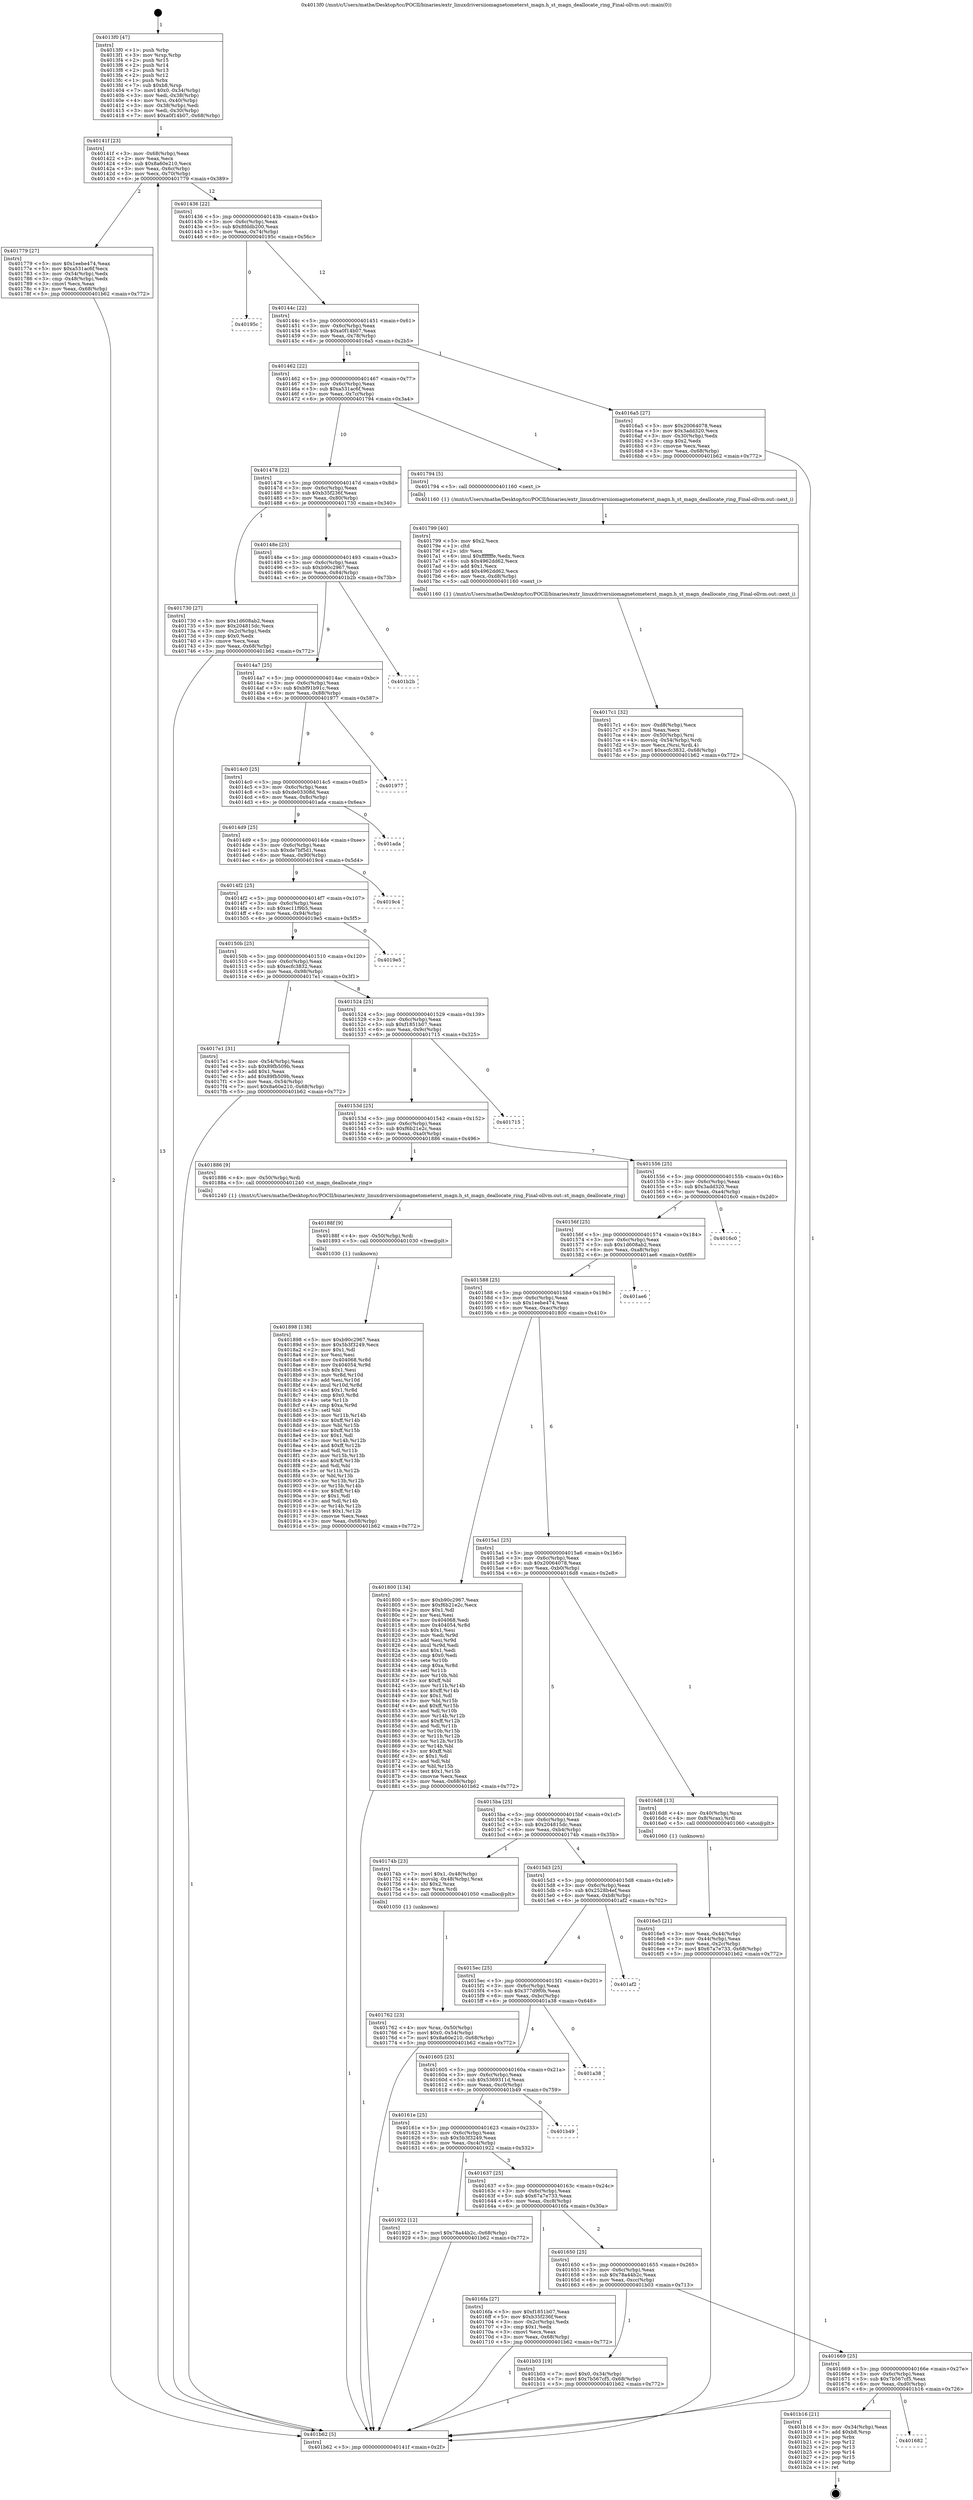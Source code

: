 digraph "0x4013f0" {
  label = "0x4013f0 (/mnt/c/Users/mathe/Desktop/tcc/POCII/binaries/extr_linuxdriversiiomagnetometerst_magn.h_st_magn_deallocate_ring_Final-ollvm.out::main(0))"
  labelloc = "t"
  node[shape=record]

  Entry [label="",width=0.3,height=0.3,shape=circle,fillcolor=black,style=filled]
  "0x40141f" [label="{
     0x40141f [23]\l
     | [instrs]\l
     &nbsp;&nbsp;0x40141f \<+3\>: mov -0x68(%rbp),%eax\l
     &nbsp;&nbsp;0x401422 \<+2\>: mov %eax,%ecx\l
     &nbsp;&nbsp;0x401424 \<+6\>: sub $0x8a60e210,%ecx\l
     &nbsp;&nbsp;0x40142a \<+3\>: mov %eax,-0x6c(%rbp)\l
     &nbsp;&nbsp;0x40142d \<+3\>: mov %ecx,-0x70(%rbp)\l
     &nbsp;&nbsp;0x401430 \<+6\>: je 0000000000401779 \<main+0x389\>\l
  }"]
  "0x401779" [label="{
     0x401779 [27]\l
     | [instrs]\l
     &nbsp;&nbsp;0x401779 \<+5\>: mov $0x1eebe474,%eax\l
     &nbsp;&nbsp;0x40177e \<+5\>: mov $0xa531ac6f,%ecx\l
     &nbsp;&nbsp;0x401783 \<+3\>: mov -0x54(%rbp),%edx\l
     &nbsp;&nbsp;0x401786 \<+3\>: cmp -0x48(%rbp),%edx\l
     &nbsp;&nbsp;0x401789 \<+3\>: cmovl %ecx,%eax\l
     &nbsp;&nbsp;0x40178c \<+3\>: mov %eax,-0x68(%rbp)\l
     &nbsp;&nbsp;0x40178f \<+5\>: jmp 0000000000401b62 \<main+0x772\>\l
  }"]
  "0x401436" [label="{
     0x401436 [22]\l
     | [instrs]\l
     &nbsp;&nbsp;0x401436 \<+5\>: jmp 000000000040143b \<main+0x4b\>\l
     &nbsp;&nbsp;0x40143b \<+3\>: mov -0x6c(%rbp),%eax\l
     &nbsp;&nbsp;0x40143e \<+5\>: sub $0x8fddb200,%eax\l
     &nbsp;&nbsp;0x401443 \<+3\>: mov %eax,-0x74(%rbp)\l
     &nbsp;&nbsp;0x401446 \<+6\>: je 000000000040195c \<main+0x56c\>\l
  }"]
  Exit [label="",width=0.3,height=0.3,shape=circle,fillcolor=black,style=filled,peripheries=2]
  "0x40195c" [label="{
     0x40195c\l
  }", style=dashed]
  "0x40144c" [label="{
     0x40144c [22]\l
     | [instrs]\l
     &nbsp;&nbsp;0x40144c \<+5\>: jmp 0000000000401451 \<main+0x61\>\l
     &nbsp;&nbsp;0x401451 \<+3\>: mov -0x6c(%rbp),%eax\l
     &nbsp;&nbsp;0x401454 \<+5\>: sub $0xa0f14b07,%eax\l
     &nbsp;&nbsp;0x401459 \<+3\>: mov %eax,-0x78(%rbp)\l
     &nbsp;&nbsp;0x40145c \<+6\>: je 00000000004016a5 \<main+0x2b5\>\l
  }"]
  "0x401682" [label="{
     0x401682\l
  }", style=dashed]
  "0x4016a5" [label="{
     0x4016a5 [27]\l
     | [instrs]\l
     &nbsp;&nbsp;0x4016a5 \<+5\>: mov $0x20064078,%eax\l
     &nbsp;&nbsp;0x4016aa \<+5\>: mov $0x3add320,%ecx\l
     &nbsp;&nbsp;0x4016af \<+3\>: mov -0x30(%rbp),%edx\l
     &nbsp;&nbsp;0x4016b2 \<+3\>: cmp $0x2,%edx\l
     &nbsp;&nbsp;0x4016b5 \<+3\>: cmovne %ecx,%eax\l
     &nbsp;&nbsp;0x4016b8 \<+3\>: mov %eax,-0x68(%rbp)\l
     &nbsp;&nbsp;0x4016bb \<+5\>: jmp 0000000000401b62 \<main+0x772\>\l
  }"]
  "0x401462" [label="{
     0x401462 [22]\l
     | [instrs]\l
     &nbsp;&nbsp;0x401462 \<+5\>: jmp 0000000000401467 \<main+0x77\>\l
     &nbsp;&nbsp;0x401467 \<+3\>: mov -0x6c(%rbp),%eax\l
     &nbsp;&nbsp;0x40146a \<+5\>: sub $0xa531ac6f,%eax\l
     &nbsp;&nbsp;0x40146f \<+3\>: mov %eax,-0x7c(%rbp)\l
     &nbsp;&nbsp;0x401472 \<+6\>: je 0000000000401794 \<main+0x3a4\>\l
  }"]
  "0x401b62" [label="{
     0x401b62 [5]\l
     | [instrs]\l
     &nbsp;&nbsp;0x401b62 \<+5\>: jmp 000000000040141f \<main+0x2f\>\l
  }"]
  "0x4013f0" [label="{
     0x4013f0 [47]\l
     | [instrs]\l
     &nbsp;&nbsp;0x4013f0 \<+1\>: push %rbp\l
     &nbsp;&nbsp;0x4013f1 \<+3\>: mov %rsp,%rbp\l
     &nbsp;&nbsp;0x4013f4 \<+2\>: push %r15\l
     &nbsp;&nbsp;0x4013f6 \<+2\>: push %r14\l
     &nbsp;&nbsp;0x4013f8 \<+2\>: push %r13\l
     &nbsp;&nbsp;0x4013fa \<+2\>: push %r12\l
     &nbsp;&nbsp;0x4013fc \<+1\>: push %rbx\l
     &nbsp;&nbsp;0x4013fd \<+7\>: sub $0xb8,%rsp\l
     &nbsp;&nbsp;0x401404 \<+7\>: movl $0x0,-0x34(%rbp)\l
     &nbsp;&nbsp;0x40140b \<+3\>: mov %edi,-0x38(%rbp)\l
     &nbsp;&nbsp;0x40140e \<+4\>: mov %rsi,-0x40(%rbp)\l
     &nbsp;&nbsp;0x401412 \<+3\>: mov -0x38(%rbp),%edi\l
     &nbsp;&nbsp;0x401415 \<+3\>: mov %edi,-0x30(%rbp)\l
     &nbsp;&nbsp;0x401418 \<+7\>: movl $0xa0f14b07,-0x68(%rbp)\l
  }"]
  "0x401b16" [label="{
     0x401b16 [21]\l
     | [instrs]\l
     &nbsp;&nbsp;0x401b16 \<+3\>: mov -0x34(%rbp),%eax\l
     &nbsp;&nbsp;0x401b19 \<+7\>: add $0xb8,%rsp\l
     &nbsp;&nbsp;0x401b20 \<+1\>: pop %rbx\l
     &nbsp;&nbsp;0x401b21 \<+2\>: pop %r12\l
     &nbsp;&nbsp;0x401b23 \<+2\>: pop %r13\l
     &nbsp;&nbsp;0x401b25 \<+2\>: pop %r14\l
     &nbsp;&nbsp;0x401b27 \<+2\>: pop %r15\l
     &nbsp;&nbsp;0x401b29 \<+1\>: pop %rbp\l
     &nbsp;&nbsp;0x401b2a \<+1\>: ret\l
  }"]
  "0x401794" [label="{
     0x401794 [5]\l
     | [instrs]\l
     &nbsp;&nbsp;0x401794 \<+5\>: call 0000000000401160 \<next_i\>\l
     | [calls]\l
     &nbsp;&nbsp;0x401160 \{1\} (/mnt/c/Users/mathe/Desktop/tcc/POCII/binaries/extr_linuxdriversiiomagnetometerst_magn.h_st_magn_deallocate_ring_Final-ollvm.out::next_i)\l
  }"]
  "0x401478" [label="{
     0x401478 [22]\l
     | [instrs]\l
     &nbsp;&nbsp;0x401478 \<+5\>: jmp 000000000040147d \<main+0x8d\>\l
     &nbsp;&nbsp;0x40147d \<+3\>: mov -0x6c(%rbp),%eax\l
     &nbsp;&nbsp;0x401480 \<+5\>: sub $0xb35f236f,%eax\l
     &nbsp;&nbsp;0x401485 \<+3\>: mov %eax,-0x80(%rbp)\l
     &nbsp;&nbsp;0x401488 \<+6\>: je 0000000000401730 \<main+0x340\>\l
  }"]
  "0x401669" [label="{
     0x401669 [25]\l
     | [instrs]\l
     &nbsp;&nbsp;0x401669 \<+5\>: jmp 000000000040166e \<main+0x27e\>\l
     &nbsp;&nbsp;0x40166e \<+3\>: mov -0x6c(%rbp),%eax\l
     &nbsp;&nbsp;0x401671 \<+5\>: sub $0x7b567cf5,%eax\l
     &nbsp;&nbsp;0x401676 \<+6\>: mov %eax,-0xd0(%rbp)\l
     &nbsp;&nbsp;0x40167c \<+6\>: je 0000000000401b16 \<main+0x726\>\l
  }"]
  "0x401730" [label="{
     0x401730 [27]\l
     | [instrs]\l
     &nbsp;&nbsp;0x401730 \<+5\>: mov $0x1d608ab2,%eax\l
     &nbsp;&nbsp;0x401735 \<+5\>: mov $0x204815dc,%ecx\l
     &nbsp;&nbsp;0x40173a \<+3\>: mov -0x2c(%rbp),%edx\l
     &nbsp;&nbsp;0x40173d \<+3\>: cmp $0x0,%edx\l
     &nbsp;&nbsp;0x401740 \<+3\>: cmove %ecx,%eax\l
     &nbsp;&nbsp;0x401743 \<+3\>: mov %eax,-0x68(%rbp)\l
     &nbsp;&nbsp;0x401746 \<+5\>: jmp 0000000000401b62 \<main+0x772\>\l
  }"]
  "0x40148e" [label="{
     0x40148e [25]\l
     | [instrs]\l
     &nbsp;&nbsp;0x40148e \<+5\>: jmp 0000000000401493 \<main+0xa3\>\l
     &nbsp;&nbsp;0x401493 \<+3\>: mov -0x6c(%rbp),%eax\l
     &nbsp;&nbsp;0x401496 \<+5\>: sub $0xb90c2967,%eax\l
     &nbsp;&nbsp;0x40149b \<+6\>: mov %eax,-0x84(%rbp)\l
     &nbsp;&nbsp;0x4014a1 \<+6\>: je 0000000000401b2b \<main+0x73b\>\l
  }"]
  "0x401b03" [label="{
     0x401b03 [19]\l
     | [instrs]\l
     &nbsp;&nbsp;0x401b03 \<+7\>: movl $0x0,-0x34(%rbp)\l
     &nbsp;&nbsp;0x401b0a \<+7\>: movl $0x7b567cf5,-0x68(%rbp)\l
     &nbsp;&nbsp;0x401b11 \<+5\>: jmp 0000000000401b62 \<main+0x772\>\l
  }"]
  "0x401b2b" [label="{
     0x401b2b\l
  }", style=dashed]
  "0x4014a7" [label="{
     0x4014a7 [25]\l
     | [instrs]\l
     &nbsp;&nbsp;0x4014a7 \<+5\>: jmp 00000000004014ac \<main+0xbc\>\l
     &nbsp;&nbsp;0x4014ac \<+3\>: mov -0x6c(%rbp),%eax\l
     &nbsp;&nbsp;0x4014af \<+5\>: sub $0xbf91b91c,%eax\l
     &nbsp;&nbsp;0x4014b4 \<+6\>: mov %eax,-0x88(%rbp)\l
     &nbsp;&nbsp;0x4014ba \<+6\>: je 0000000000401977 \<main+0x587\>\l
  }"]
  "0x401898" [label="{
     0x401898 [138]\l
     | [instrs]\l
     &nbsp;&nbsp;0x401898 \<+5\>: mov $0xb90c2967,%eax\l
     &nbsp;&nbsp;0x40189d \<+5\>: mov $0x5b3f3249,%ecx\l
     &nbsp;&nbsp;0x4018a2 \<+2\>: mov $0x1,%dl\l
     &nbsp;&nbsp;0x4018a4 \<+2\>: xor %esi,%esi\l
     &nbsp;&nbsp;0x4018a6 \<+8\>: mov 0x404068,%r8d\l
     &nbsp;&nbsp;0x4018ae \<+8\>: mov 0x404054,%r9d\l
     &nbsp;&nbsp;0x4018b6 \<+3\>: sub $0x1,%esi\l
     &nbsp;&nbsp;0x4018b9 \<+3\>: mov %r8d,%r10d\l
     &nbsp;&nbsp;0x4018bc \<+3\>: add %esi,%r10d\l
     &nbsp;&nbsp;0x4018bf \<+4\>: imul %r10d,%r8d\l
     &nbsp;&nbsp;0x4018c3 \<+4\>: and $0x1,%r8d\l
     &nbsp;&nbsp;0x4018c7 \<+4\>: cmp $0x0,%r8d\l
     &nbsp;&nbsp;0x4018cb \<+4\>: sete %r11b\l
     &nbsp;&nbsp;0x4018cf \<+4\>: cmp $0xa,%r9d\l
     &nbsp;&nbsp;0x4018d3 \<+3\>: setl %bl\l
     &nbsp;&nbsp;0x4018d6 \<+3\>: mov %r11b,%r14b\l
     &nbsp;&nbsp;0x4018d9 \<+4\>: xor $0xff,%r14b\l
     &nbsp;&nbsp;0x4018dd \<+3\>: mov %bl,%r15b\l
     &nbsp;&nbsp;0x4018e0 \<+4\>: xor $0xff,%r15b\l
     &nbsp;&nbsp;0x4018e4 \<+3\>: xor $0x1,%dl\l
     &nbsp;&nbsp;0x4018e7 \<+3\>: mov %r14b,%r12b\l
     &nbsp;&nbsp;0x4018ea \<+4\>: and $0xff,%r12b\l
     &nbsp;&nbsp;0x4018ee \<+3\>: and %dl,%r11b\l
     &nbsp;&nbsp;0x4018f1 \<+3\>: mov %r15b,%r13b\l
     &nbsp;&nbsp;0x4018f4 \<+4\>: and $0xff,%r13b\l
     &nbsp;&nbsp;0x4018f8 \<+2\>: and %dl,%bl\l
     &nbsp;&nbsp;0x4018fa \<+3\>: or %r11b,%r12b\l
     &nbsp;&nbsp;0x4018fd \<+3\>: or %bl,%r13b\l
     &nbsp;&nbsp;0x401900 \<+3\>: xor %r13b,%r12b\l
     &nbsp;&nbsp;0x401903 \<+3\>: or %r15b,%r14b\l
     &nbsp;&nbsp;0x401906 \<+4\>: xor $0xff,%r14b\l
     &nbsp;&nbsp;0x40190a \<+3\>: or $0x1,%dl\l
     &nbsp;&nbsp;0x40190d \<+3\>: and %dl,%r14b\l
     &nbsp;&nbsp;0x401910 \<+3\>: or %r14b,%r12b\l
     &nbsp;&nbsp;0x401913 \<+4\>: test $0x1,%r12b\l
     &nbsp;&nbsp;0x401917 \<+3\>: cmovne %ecx,%eax\l
     &nbsp;&nbsp;0x40191a \<+3\>: mov %eax,-0x68(%rbp)\l
     &nbsp;&nbsp;0x40191d \<+5\>: jmp 0000000000401b62 \<main+0x772\>\l
  }"]
  "0x401977" [label="{
     0x401977\l
  }", style=dashed]
  "0x4014c0" [label="{
     0x4014c0 [25]\l
     | [instrs]\l
     &nbsp;&nbsp;0x4014c0 \<+5\>: jmp 00000000004014c5 \<main+0xd5\>\l
     &nbsp;&nbsp;0x4014c5 \<+3\>: mov -0x6c(%rbp),%eax\l
     &nbsp;&nbsp;0x4014c8 \<+5\>: sub $0xde03308d,%eax\l
     &nbsp;&nbsp;0x4014cd \<+6\>: mov %eax,-0x8c(%rbp)\l
     &nbsp;&nbsp;0x4014d3 \<+6\>: je 0000000000401ada \<main+0x6ea\>\l
  }"]
  "0x40188f" [label="{
     0x40188f [9]\l
     | [instrs]\l
     &nbsp;&nbsp;0x40188f \<+4\>: mov -0x50(%rbp),%rdi\l
     &nbsp;&nbsp;0x401893 \<+5\>: call 0000000000401030 \<free@plt\>\l
     | [calls]\l
     &nbsp;&nbsp;0x401030 \{1\} (unknown)\l
  }"]
  "0x401ada" [label="{
     0x401ada\l
  }", style=dashed]
  "0x4014d9" [label="{
     0x4014d9 [25]\l
     | [instrs]\l
     &nbsp;&nbsp;0x4014d9 \<+5\>: jmp 00000000004014de \<main+0xee\>\l
     &nbsp;&nbsp;0x4014de \<+3\>: mov -0x6c(%rbp),%eax\l
     &nbsp;&nbsp;0x4014e1 \<+5\>: sub $0xde7bf5d1,%eax\l
     &nbsp;&nbsp;0x4014e6 \<+6\>: mov %eax,-0x90(%rbp)\l
     &nbsp;&nbsp;0x4014ec \<+6\>: je 00000000004019c4 \<main+0x5d4\>\l
  }"]
  "0x4017c1" [label="{
     0x4017c1 [32]\l
     | [instrs]\l
     &nbsp;&nbsp;0x4017c1 \<+6\>: mov -0xd8(%rbp),%ecx\l
     &nbsp;&nbsp;0x4017c7 \<+3\>: imul %eax,%ecx\l
     &nbsp;&nbsp;0x4017ca \<+4\>: mov -0x50(%rbp),%rsi\l
     &nbsp;&nbsp;0x4017ce \<+4\>: movslq -0x54(%rbp),%rdi\l
     &nbsp;&nbsp;0x4017d2 \<+3\>: mov %ecx,(%rsi,%rdi,4)\l
     &nbsp;&nbsp;0x4017d5 \<+7\>: movl $0xecfc3832,-0x68(%rbp)\l
     &nbsp;&nbsp;0x4017dc \<+5\>: jmp 0000000000401b62 \<main+0x772\>\l
  }"]
  "0x4019c4" [label="{
     0x4019c4\l
  }", style=dashed]
  "0x4014f2" [label="{
     0x4014f2 [25]\l
     | [instrs]\l
     &nbsp;&nbsp;0x4014f2 \<+5\>: jmp 00000000004014f7 \<main+0x107\>\l
     &nbsp;&nbsp;0x4014f7 \<+3\>: mov -0x6c(%rbp),%eax\l
     &nbsp;&nbsp;0x4014fa \<+5\>: sub $0xec11f9b5,%eax\l
     &nbsp;&nbsp;0x4014ff \<+6\>: mov %eax,-0x94(%rbp)\l
     &nbsp;&nbsp;0x401505 \<+6\>: je 00000000004019e5 \<main+0x5f5\>\l
  }"]
  "0x401799" [label="{
     0x401799 [40]\l
     | [instrs]\l
     &nbsp;&nbsp;0x401799 \<+5\>: mov $0x2,%ecx\l
     &nbsp;&nbsp;0x40179e \<+1\>: cltd\l
     &nbsp;&nbsp;0x40179f \<+2\>: idiv %ecx\l
     &nbsp;&nbsp;0x4017a1 \<+6\>: imul $0xfffffffe,%edx,%ecx\l
     &nbsp;&nbsp;0x4017a7 \<+6\>: sub $0x4962dd62,%ecx\l
     &nbsp;&nbsp;0x4017ad \<+3\>: add $0x1,%ecx\l
     &nbsp;&nbsp;0x4017b0 \<+6\>: add $0x4962dd62,%ecx\l
     &nbsp;&nbsp;0x4017b6 \<+6\>: mov %ecx,-0xd8(%rbp)\l
     &nbsp;&nbsp;0x4017bc \<+5\>: call 0000000000401160 \<next_i\>\l
     | [calls]\l
     &nbsp;&nbsp;0x401160 \{1\} (/mnt/c/Users/mathe/Desktop/tcc/POCII/binaries/extr_linuxdriversiiomagnetometerst_magn.h_st_magn_deallocate_ring_Final-ollvm.out::next_i)\l
  }"]
  "0x4019e5" [label="{
     0x4019e5\l
  }", style=dashed]
  "0x40150b" [label="{
     0x40150b [25]\l
     | [instrs]\l
     &nbsp;&nbsp;0x40150b \<+5\>: jmp 0000000000401510 \<main+0x120\>\l
     &nbsp;&nbsp;0x401510 \<+3\>: mov -0x6c(%rbp),%eax\l
     &nbsp;&nbsp;0x401513 \<+5\>: sub $0xecfc3832,%eax\l
     &nbsp;&nbsp;0x401518 \<+6\>: mov %eax,-0x98(%rbp)\l
     &nbsp;&nbsp;0x40151e \<+6\>: je 00000000004017e1 \<main+0x3f1\>\l
  }"]
  "0x401762" [label="{
     0x401762 [23]\l
     | [instrs]\l
     &nbsp;&nbsp;0x401762 \<+4\>: mov %rax,-0x50(%rbp)\l
     &nbsp;&nbsp;0x401766 \<+7\>: movl $0x0,-0x54(%rbp)\l
     &nbsp;&nbsp;0x40176d \<+7\>: movl $0x8a60e210,-0x68(%rbp)\l
     &nbsp;&nbsp;0x401774 \<+5\>: jmp 0000000000401b62 \<main+0x772\>\l
  }"]
  "0x4017e1" [label="{
     0x4017e1 [31]\l
     | [instrs]\l
     &nbsp;&nbsp;0x4017e1 \<+3\>: mov -0x54(%rbp),%eax\l
     &nbsp;&nbsp;0x4017e4 \<+5\>: sub $0x89fb509b,%eax\l
     &nbsp;&nbsp;0x4017e9 \<+3\>: add $0x1,%eax\l
     &nbsp;&nbsp;0x4017ec \<+5\>: add $0x89fb509b,%eax\l
     &nbsp;&nbsp;0x4017f1 \<+3\>: mov %eax,-0x54(%rbp)\l
     &nbsp;&nbsp;0x4017f4 \<+7\>: movl $0x8a60e210,-0x68(%rbp)\l
     &nbsp;&nbsp;0x4017fb \<+5\>: jmp 0000000000401b62 \<main+0x772\>\l
  }"]
  "0x401524" [label="{
     0x401524 [25]\l
     | [instrs]\l
     &nbsp;&nbsp;0x401524 \<+5\>: jmp 0000000000401529 \<main+0x139\>\l
     &nbsp;&nbsp;0x401529 \<+3\>: mov -0x6c(%rbp),%eax\l
     &nbsp;&nbsp;0x40152c \<+5\>: sub $0xf1851b07,%eax\l
     &nbsp;&nbsp;0x401531 \<+6\>: mov %eax,-0x9c(%rbp)\l
     &nbsp;&nbsp;0x401537 \<+6\>: je 0000000000401715 \<main+0x325\>\l
  }"]
  "0x401650" [label="{
     0x401650 [25]\l
     | [instrs]\l
     &nbsp;&nbsp;0x401650 \<+5\>: jmp 0000000000401655 \<main+0x265\>\l
     &nbsp;&nbsp;0x401655 \<+3\>: mov -0x6c(%rbp),%eax\l
     &nbsp;&nbsp;0x401658 \<+5\>: sub $0x78a44b2c,%eax\l
     &nbsp;&nbsp;0x40165d \<+6\>: mov %eax,-0xcc(%rbp)\l
     &nbsp;&nbsp;0x401663 \<+6\>: je 0000000000401b03 \<main+0x713\>\l
  }"]
  "0x401715" [label="{
     0x401715\l
  }", style=dashed]
  "0x40153d" [label="{
     0x40153d [25]\l
     | [instrs]\l
     &nbsp;&nbsp;0x40153d \<+5\>: jmp 0000000000401542 \<main+0x152\>\l
     &nbsp;&nbsp;0x401542 \<+3\>: mov -0x6c(%rbp),%eax\l
     &nbsp;&nbsp;0x401545 \<+5\>: sub $0xf6b21e2c,%eax\l
     &nbsp;&nbsp;0x40154a \<+6\>: mov %eax,-0xa0(%rbp)\l
     &nbsp;&nbsp;0x401550 \<+6\>: je 0000000000401886 \<main+0x496\>\l
  }"]
  "0x4016fa" [label="{
     0x4016fa [27]\l
     | [instrs]\l
     &nbsp;&nbsp;0x4016fa \<+5\>: mov $0xf1851b07,%eax\l
     &nbsp;&nbsp;0x4016ff \<+5\>: mov $0xb35f236f,%ecx\l
     &nbsp;&nbsp;0x401704 \<+3\>: mov -0x2c(%rbp),%edx\l
     &nbsp;&nbsp;0x401707 \<+3\>: cmp $0x1,%edx\l
     &nbsp;&nbsp;0x40170a \<+3\>: cmovl %ecx,%eax\l
     &nbsp;&nbsp;0x40170d \<+3\>: mov %eax,-0x68(%rbp)\l
     &nbsp;&nbsp;0x401710 \<+5\>: jmp 0000000000401b62 \<main+0x772\>\l
  }"]
  "0x401886" [label="{
     0x401886 [9]\l
     | [instrs]\l
     &nbsp;&nbsp;0x401886 \<+4\>: mov -0x50(%rbp),%rdi\l
     &nbsp;&nbsp;0x40188a \<+5\>: call 0000000000401240 \<st_magn_deallocate_ring\>\l
     | [calls]\l
     &nbsp;&nbsp;0x401240 \{1\} (/mnt/c/Users/mathe/Desktop/tcc/POCII/binaries/extr_linuxdriversiiomagnetometerst_magn.h_st_magn_deallocate_ring_Final-ollvm.out::st_magn_deallocate_ring)\l
  }"]
  "0x401556" [label="{
     0x401556 [25]\l
     | [instrs]\l
     &nbsp;&nbsp;0x401556 \<+5\>: jmp 000000000040155b \<main+0x16b\>\l
     &nbsp;&nbsp;0x40155b \<+3\>: mov -0x6c(%rbp),%eax\l
     &nbsp;&nbsp;0x40155e \<+5\>: sub $0x3add320,%eax\l
     &nbsp;&nbsp;0x401563 \<+6\>: mov %eax,-0xa4(%rbp)\l
     &nbsp;&nbsp;0x401569 \<+6\>: je 00000000004016c0 \<main+0x2d0\>\l
  }"]
  "0x401637" [label="{
     0x401637 [25]\l
     | [instrs]\l
     &nbsp;&nbsp;0x401637 \<+5\>: jmp 000000000040163c \<main+0x24c\>\l
     &nbsp;&nbsp;0x40163c \<+3\>: mov -0x6c(%rbp),%eax\l
     &nbsp;&nbsp;0x40163f \<+5\>: sub $0x67a7e733,%eax\l
     &nbsp;&nbsp;0x401644 \<+6\>: mov %eax,-0xc8(%rbp)\l
     &nbsp;&nbsp;0x40164a \<+6\>: je 00000000004016fa \<main+0x30a\>\l
  }"]
  "0x4016c0" [label="{
     0x4016c0\l
  }", style=dashed]
  "0x40156f" [label="{
     0x40156f [25]\l
     | [instrs]\l
     &nbsp;&nbsp;0x40156f \<+5\>: jmp 0000000000401574 \<main+0x184\>\l
     &nbsp;&nbsp;0x401574 \<+3\>: mov -0x6c(%rbp),%eax\l
     &nbsp;&nbsp;0x401577 \<+5\>: sub $0x1d608ab2,%eax\l
     &nbsp;&nbsp;0x40157c \<+6\>: mov %eax,-0xa8(%rbp)\l
     &nbsp;&nbsp;0x401582 \<+6\>: je 0000000000401ae6 \<main+0x6f6\>\l
  }"]
  "0x401922" [label="{
     0x401922 [12]\l
     | [instrs]\l
     &nbsp;&nbsp;0x401922 \<+7\>: movl $0x78a44b2c,-0x68(%rbp)\l
     &nbsp;&nbsp;0x401929 \<+5\>: jmp 0000000000401b62 \<main+0x772\>\l
  }"]
  "0x401ae6" [label="{
     0x401ae6\l
  }", style=dashed]
  "0x401588" [label="{
     0x401588 [25]\l
     | [instrs]\l
     &nbsp;&nbsp;0x401588 \<+5\>: jmp 000000000040158d \<main+0x19d\>\l
     &nbsp;&nbsp;0x40158d \<+3\>: mov -0x6c(%rbp),%eax\l
     &nbsp;&nbsp;0x401590 \<+5\>: sub $0x1eebe474,%eax\l
     &nbsp;&nbsp;0x401595 \<+6\>: mov %eax,-0xac(%rbp)\l
     &nbsp;&nbsp;0x40159b \<+6\>: je 0000000000401800 \<main+0x410\>\l
  }"]
  "0x40161e" [label="{
     0x40161e [25]\l
     | [instrs]\l
     &nbsp;&nbsp;0x40161e \<+5\>: jmp 0000000000401623 \<main+0x233\>\l
     &nbsp;&nbsp;0x401623 \<+3\>: mov -0x6c(%rbp),%eax\l
     &nbsp;&nbsp;0x401626 \<+5\>: sub $0x5b3f3249,%eax\l
     &nbsp;&nbsp;0x40162b \<+6\>: mov %eax,-0xc4(%rbp)\l
     &nbsp;&nbsp;0x401631 \<+6\>: je 0000000000401922 \<main+0x532\>\l
  }"]
  "0x401800" [label="{
     0x401800 [134]\l
     | [instrs]\l
     &nbsp;&nbsp;0x401800 \<+5\>: mov $0xb90c2967,%eax\l
     &nbsp;&nbsp;0x401805 \<+5\>: mov $0xf6b21e2c,%ecx\l
     &nbsp;&nbsp;0x40180a \<+2\>: mov $0x1,%dl\l
     &nbsp;&nbsp;0x40180c \<+2\>: xor %esi,%esi\l
     &nbsp;&nbsp;0x40180e \<+7\>: mov 0x404068,%edi\l
     &nbsp;&nbsp;0x401815 \<+8\>: mov 0x404054,%r8d\l
     &nbsp;&nbsp;0x40181d \<+3\>: sub $0x1,%esi\l
     &nbsp;&nbsp;0x401820 \<+3\>: mov %edi,%r9d\l
     &nbsp;&nbsp;0x401823 \<+3\>: add %esi,%r9d\l
     &nbsp;&nbsp;0x401826 \<+4\>: imul %r9d,%edi\l
     &nbsp;&nbsp;0x40182a \<+3\>: and $0x1,%edi\l
     &nbsp;&nbsp;0x40182d \<+3\>: cmp $0x0,%edi\l
     &nbsp;&nbsp;0x401830 \<+4\>: sete %r10b\l
     &nbsp;&nbsp;0x401834 \<+4\>: cmp $0xa,%r8d\l
     &nbsp;&nbsp;0x401838 \<+4\>: setl %r11b\l
     &nbsp;&nbsp;0x40183c \<+3\>: mov %r10b,%bl\l
     &nbsp;&nbsp;0x40183f \<+3\>: xor $0xff,%bl\l
     &nbsp;&nbsp;0x401842 \<+3\>: mov %r11b,%r14b\l
     &nbsp;&nbsp;0x401845 \<+4\>: xor $0xff,%r14b\l
     &nbsp;&nbsp;0x401849 \<+3\>: xor $0x1,%dl\l
     &nbsp;&nbsp;0x40184c \<+3\>: mov %bl,%r15b\l
     &nbsp;&nbsp;0x40184f \<+4\>: and $0xff,%r15b\l
     &nbsp;&nbsp;0x401853 \<+3\>: and %dl,%r10b\l
     &nbsp;&nbsp;0x401856 \<+3\>: mov %r14b,%r12b\l
     &nbsp;&nbsp;0x401859 \<+4\>: and $0xff,%r12b\l
     &nbsp;&nbsp;0x40185d \<+3\>: and %dl,%r11b\l
     &nbsp;&nbsp;0x401860 \<+3\>: or %r10b,%r15b\l
     &nbsp;&nbsp;0x401863 \<+3\>: or %r11b,%r12b\l
     &nbsp;&nbsp;0x401866 \<+3\>: xor %r12b,%r15b\l
     &nbsp;&nbsp;0x401869 \<+3\>: or %r14b,%bl\l
     &nbsp;&nbsp;0x40186c \<+3\>: xor $0xff,%bl\l
     &nbsp;&nbsp;0x40186f \<+3\>: or $0x1,%dl\l
     &nbsp;&nbsp;0x401872 \<+2\>: and %dl,%bl\l
     &nbsp;&nbsp;0x401874 \<+3\>: or %bl,%r15b\l
     &nbsp;&nbsp;0x401877 \<+4\>: test $0x1,%r15b\l
     &nbsp;&nbsp;0x40187b \<+3\>: cmovne %ecx,%eax\l
     &nbsp;&nbsp;0x40187e \<+3\>: mov %eax,-0x68(%rbp)\l
     &nbsp;&nbsp;0x401881 \<+5\>: jmp 0000000000401b62 \<main+0x772\>\l
  }"]
  "0x4015a1" [label="{
     0x4015a1 [25]\l
     | [instrs]\l
     &nbsp;&nbsp;0x4015a1 \<+5\>: jmp 00000000004015a6 \<main+0x1b6\>\l
     &nbsp;&nbsp;0x4015a6 \<+3\>: mov -0x6c(%rbp),%eax\l
     &nbsp;&nbsp;0x4015a9 \<+5\>: sub $0x20064078,%eax\l
     &nbsp;&nbsp;0x4015ae \<+6\>: mov %eax,-0xb0(%rbp)\l
     &nbsp;&nbsp;0x4015b4 \<+6\>: je 00000000004016d8 \<main+0x2e8\>\l
  }"]
  "0x401b49" [label="{
     0x401b49\l
  }", style=dashed]
  "0x4016d8" [label="{
     0x4016d8 [13]\l
     | [instrs]\l
     &nbsp;&nbsp;0x4016d8 \<+4\>: mov -0x40(%rbp),%rax\l
     &nbsp;&nbsp;0x4016dc \<+4\>: mov 0x8(%rax),%rdi\l
     &nbsp;&nbsp;0x4016e0 \<+5\>: call 0000000000401060 \<atoi@plt\>\l
     | [calls]\l
     &nbsp;&nbsp;0x401060 \{1\} (unknown)\l
  }"]
  "0x4015ba" [label="{
     0x4015ba [25]\l
     | [instrs]\l
     &nbsp;&nbsp;0x4015ba \<+5\>: jmp 00000000004015bf \<main+0x1cf\>\l
     &nbsp;&nbsp;0x4015bf \<+3\>: mov -0x6c(%rbp),%eax\l
     &nbsp;&nbsp;0x4015c2 \<+5\>: sub $0x204815dc,%eax\l
     &nbsp;&nbsp;0x4015c7 \<+6\>: mov %eax,-0xb4(%rbp)\l
     &nbsp;&nbsp;0x4015cd \<+6\>: je 000000000040174b \<main+0x35b\>\l
  }"]
  "0x4016e5" [label="{
     0x4016e5 [21]\l
     | [instrs]\l
     &nbsp;&nbsp;0x4016e5 \<+3\>: mov %eax,-0x44(%rbp)\l
     &nbsp;&nbsp;0x4016e8 \<+3\>: mov -0x44(%rbp),%eax\l
     &nbsp;&nbsp;0x4016eb \<+3\>: mov %eax,-0x2c(%rbp)\l
     &nbsp;&nbsp;0x4016ee \<+7\>: movl $0x67a7e733,-0x68(%rbp)\l
     &nbsp;&nbsp;0x4016f5 \<+5\>: jmp 0000000000401b62 \<main+0x772\>\l
  }"]
  "0x401605" [label="{
     0x401605 [25]\l
     | [instrs]\l
     &nbsp;&nbsp;0x401605 \<+5\>: jmp 000000000040160a \<main+0x21a\>\l
     &nbsp;&nbsp;0x40160a \<+3\>: mov -0x6c(%rbp),%eax\l
     &nbsp;&nbsp;0x40160d \<+5\>: sub $0x5369311d,%eax\l
     &nbsp;&nbsp;0x401612 \<+6\>: mov %eax,-0xc0(%rbp)\l
     &nbsp;&nbsp;0x401618 \<+6\>: je 0000000000401b49 \<main+0x759\>\l
  }"]
  "0x40174b" [label="{
     0x40174b [23]\l
     | [instrs]\l
     &nbsp;&nbsp;0x40174b \<+7\>: movl $0x1,-0x48(%rbp)\l
     &nbsp;&nbsp;0x401752 \<+4\>: movslq -0x48(%rbp),%rax\l
     &nbsp;&nbsp;0x401756 \<+4\>: shl $0x2,%rax\l
     &nbsp;&nbsp;0x40175a \<+3\>: mov %rax,%rdi\l
     &nbsp;&nbsp;0x40175d \<+5\>: call 0000000000401050 \<malloc@plt\>\l
     | [calls]\l
     &nbsp;&nbsp;0x401050 \{1\} (unknown)\l
  }"]
  "0x4015d3" [label="{
     0x4015d3 [25]\l
     | [instrs]\l
     &nbsp;&nbsp;0x4015d3 \<+5\>: jmp 00000000004015d8 \<main+0x1e8\>\l
     &nbsp;&nbsp;0x4015d8 \<+3\>: mov -0x6c(%rbp),%eax\l
     &nbsp;&nbsp;0x4015db \<+5\>: sub $0x2528b4ef,%eax\l
     &nbsp;&nbsp;0x4015e0 \<+6\>: mov %eax,-0xb8(%rbp)\l
     &nbsp;&nbsp;0x4015e6 \<+6\>: je 0000000000401af2 \<main+0x702\>\l
  }"]
  "0x401a38" [label="{
     0x401a38\l
  }", style=dashed]
  "0x401af2" [label="{
     0x401af2\l
  }", style=dashed]
  "0x4015ec" [label="{
     0x4015ec [25]\l
     | [instrs]\l
     &nbsp;&nbsp;0x4015ec \<+5\>: jmp 00000000004015f1 \<main+0x201\>\l
     &nbsp;&nbsp;0x4015f1 \<+3\>: mov -0x6c(%rbp),%eax\l
     &nbsp;&nbsp;0x4015f4 \<+5\>: sub $0x377d9f0b,%eax\l
     &nbsp;&nbsp;0x4015f9 \<+6\>: mov %eax,-0xbc(%rbp)\l
     &nbsp;&nbsp;0x4015ff \<+6\>: je 0000000000401a38 \<main+0x648\>\l
  }"]
  Entry -> "0x4013f0" [label=" 1"]
  "0x40141f" -> "0x401779" [label=" 2"]
  "0x40141f" -> "0x401436" [label=" 12"]
  "0x401b16" -> Exit [label=" 1"]
  "0x401436" -> "0x40195c" [label=" 0"]
  "0x401436" -> "0x40144c" [label=" 12"]
  "0x401669" -> "0x401682" [label=" 0"]
  "0x40144c" -> "0x4016a5" [label=" 1"]
  "0x40144c" -> "0x401462" [label=" 11"]
  "0x4016a5" -> "0x401b62" [label=" 1"]
  "0x4013f0" -> "0x40141f" [label=" 1"]
  "0x401b62" -> "0x40141f" [label=" 13"]
  "0x401669" -> "0x401b16" [label=" 1"]
  "0x401462" -> "0x401794" [label=" 1"]
  "0x401462" -> "0x401478" [label=" 10"]
  "0x401b03" -> "0x401b62" [label=" 1"]
  "0x401478" -> "0x401730" [label=" 1"]
  "0x401478" -> "0x40148e" [label=" 9"]
  "0x401650" -> "0x401669" [label=" 1"]
  "0x40148e" -> "0x401b2b" [label=" 0"]
  "0x40148e" -> "0x4014a7" [label=" 9"]
  "0x401650" -> "0x401b03" [label=" 1"]
  "0x4014a7" -> "0x401977" [label=" 0"]
  "0x4014a7" -> "0x4014c0" [label=" 9"]
  "0x401922" -> "0x401b62" [label=" 1"]
  "0x4014c0" -> "0x401ada" [label=" 0"]
  "0x4014c0" -> "0x4014d9" [label=" 9"]
  "0x401898" -> "0x401b62" [label=" 1"]
  "0x4014d9" -> "0x4019c4" [label=" 0"]
  "0x4014d9" -> "0x4014f2" [label=" 9"]
  "0x40188f" -> "0x401898" [label=" 1"]
  "0x4014f2" -> "0x4019e5" [label=" 0"]
  "0x4014f2" -> "0x40150b" [label=" 9"]
  "0x401886" -> "0x40188f" [label=" 1"]
  "0x40150b" -> "0x4017e1" [label=" 1"]
  "0x40150b" -> "0x401524" [label=" 8"]
  "0x401800" -> "0x401b62" [label=" 1"]
  "0x401524" -> "0x401715" [label=" 0"]
  "0x401524" -> "0x40153d" [label=" 8"]
  "0x4017e1" -> "0x401b62" [label=" 1"]
  "0x40153d" -> "0x401886" [label=" 1"]
  "0x40153d" -> "0x401556" [label=" 7"]
  "0x4017c1" -> "0x401b62" [label=" 1"]
  "0x401556" -> "0x4016c0" [label=" 0"]
  "0x401556" -> "0x40156f" [label=" 7"]
  "0x401794" -> "0x401799" [label=" 1"]
  "0x40156f" -> "0x401ae6" [label=" 0"]
  "0x40156f" -> "0x401588" [label=" 7"]
  "0x401779" -> "0x401b62" [label=" 2"]
  "0x401588" -> "0x401800" [label=" 1"]
  "0x401588" -> "0x4015a1" [label=" 6"]
  "0x40174b" -> "0x401762" [label=" 1"]
  "0x4015a1" -> "0x4016d8" [label=" 1"]
  "0x4015a1" -> "0x4015ba" [label=" 5"]
  "0x4016d8" -> "0x4016e5" [label=" 1"]
  "0x4016e5" -> "0x401b62" [label=" 1"]
  "0x401730" -> "0x401b62" [label=" 1"]
  "0x4015ba" -> "0x40174b" [label=" 1"]
  "0x4015ba" -> "0x4015d3" [label=" 4"]
  "0x401637" -> "0x401650" [label=" 2"]
  "0x4015d3" -> "0x401af2" [label=" 0"]
  "0x4015d3" -> "0x4015ec" [label=" 4"]
  "0x401637" -> "0x4016fa" [label=" 1"]
  "0x4015ec" -> "0x401a38" [label=" 0"]
  "0x4015ec" -> "0x401605" [label=" 4"]
  "0x4016fa" -> "0x401b62" [label=" 1"]
  "0x401605" -> "0x401b49" [label=" 0"]
  "0x401605" -> "0x40161e" [label=" 4"]
  "0x401762" -> "0x401b62" [label=" 1"]
  "0x40161e" -> "0x401922" [label=" 1"]
  "0x40161e" -> "0x401637" [label=" 3"]
  "0x401799" -> "0x4017c1" [label=" 1"]
}
